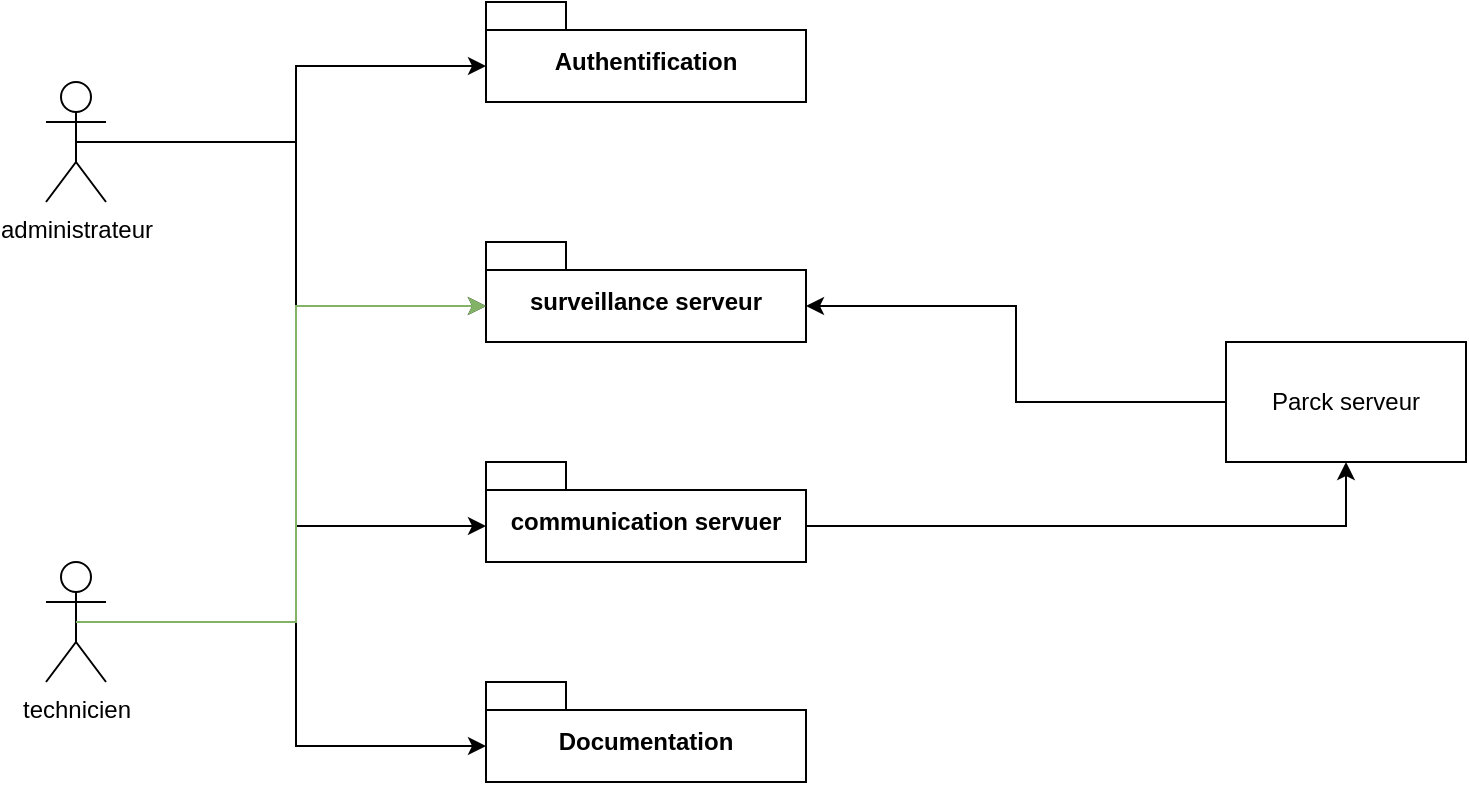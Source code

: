 <mxfile version="25.0.3">
  <diagram name="Page-1" id="_tUksmkvBip4xpnhy70Q">
    <mxGraphModel dx="1221" dy="733" grid="1" gridSize="10" guides="1" tooltips="1" connect="1" arrows="1" fold="1" page="1" pageScale="1" pageWidth="827" pageHeight="1169" math="0" shadow="0">
      <root>
        <mxCell id="0" />
        <mxCell id="1" parent="0" />
        <mxCell id="Gdvh8hW0Gq7doYu7CXL--1" value="administrateur" style="shape=umlActor;verticalLabelPosition=bottom;verticalAlign=top;html=1;outlineConnect=0;" vertex="1" parent="1">
          <mxGeometry x="70" y="80" width="30" height="60" as="geometry" />
        </mxCell>
        <mxCell id="Gdvh8hW0Gq7doYu7CXL--2" value="technicien" style="shape=umlActor;verticalLabelPosition=bottom;verticalAlign=top;html=1;outlineConnect=0;" vertex="1" parent="1">
          <mxGeometry x="70" y="320" width="30" height="60" as="geometry" />
        </mxCell>
        <mxCell id="Gdvh8hW0Gq7doYu7CXL--3" value="Parck serveur" style="rounded=0;whiteSpace=wrap;html=1;" vertex="1" parent="1">
          <mxGeometry x="660" y="210" width="120" height="60" as="geometry" />
        </mxCell>
        <mxCell id="Gdvh8hW0Gq7doYu7CXL--6" value="Authentification" style="shape=folder;fontStyle=1;spacingTop=10;tabWidth=40;tabHeight=14;tabPosition=left;html=1;whiteSpace=wrap;" vertex="1" parent="1">
          <mxGeometry x="290" y="40" width="160" height="50" as="geometry" />
        </mxCell>
        <mxCell id="Gdvh8hW0Gq7doYu7CXL--8" value="surveillance serveur" style="shape=folder;fontStyle=1;spacingTop=10;tabWidth=40;tabHeight=14;tabPosition=left;html=1;whiteSpace=wrap;" vertex="1" parent="1">
          <mxGeometry x="290" y="160" width="160" height="50" as="geometry" />
        </mxCell>
        <mxCell id="Gdvh8hW0Gq7doYu7CXL--9" style="edgeStyle=orthogonalEdgeStyle;rounded=0;orthogonalLoop=1;jettySize=auto;html=1;exitX=0.5;exitY=0.5;exitDx=0;exitDy=0;exitPerimeter=0;entryX=0;entryY=0;entryDx=0;entryDy=32;entryPerimeter=0;" edge="1" parent="1" source="Gdvh8hW0Gq7doYu7CXL--1" target="Gdvh8hW0Gq7doYu7CXL--6">
          <mxGeometry relative="1" as="geometry" />
        </mxCell>
        <mxCell id="Gdvh8hW0Gq7doYu7CXL--10" style="edgeStyle=orthogonalEdgeStyle;rounded=0;orthogonalLoop=1;jettySize=auto;html=1;exitX=0.5;exitY=0.5;exitDx=0;exitDy=0;exitPerimeter=0;entryX=0;entryY=0;entryDx=0;entryDy=32;entryPerimeter=0;" edge="1" parent="1" source="Gdvh8hW0Gq7doYu7CXL--1" target="Gdvh8hW0Gq7doYu7CXL--8">
          <mxGeometry relative="1" as="geometry" />
        </mxCell>
        <mxCell id="Gdvh8hW0Gq7doYu7CXL--12" style="edgeStyle=orthogonalEdgeStyle;rounded=0;orthogonalLoop=1;jettySize=auto;html=1;exitX=0;exitY=0.5;exitDx=0;exitDy=0;entryX=0;entryY=0;entryDx=160;entryDy=32;entryPerimeter=0;" edge="1" parent="1" source="Gdvh8hW0Gq7doYu7CXL--3" target="Gdvh8hW0Gq7doYu7CXL--8">
          <mxGeometry relative="1" as="geometry" />
        </mxCell>
        <mxCell id="Gdvh8hW0Gq7doYu7CXL--15" style="edgeStyle=orthogonalEdgeStyle;rounded=0;orthogonalLoop=1;jettySize=auto;html=1;exitX=0;exitY=0;exitDx=160;exitDy=32;exitPerimeter=0;entryX=0.5;entryY=1;entryDx=0;entryDy=0;" edge="1" parent="1" source="Gdvh8hW0Gq7doYu7CXL--13" target="Gdvh8hW0Gq7doYu7CXL--3">
          <mxGeometry relative="1" as="geometry" />
        </mxCell>
        <mxCell id="Gdvh8hW0Gq7doYu7CXL--13" value="communication servuer" style="shape=folder;fontStyle=1;spacingTop=10;tabWidth=40;tabHeight=14;tabPosition=left;html=1;whiteSpace=wrap;" vertex="1" parent="1">
          <mxGeometry x="290" y="270" width="160" height="50" as="geometry" />
        </mxCell>
        <mxCell id="Gdvh8hW0Gq7doYu7CXL--14" style="edgeStyle=orthogonalEdgeStyle;rounded=0;orthogonalLoop=1;jettySize=auto;html=1;exitX=0.5;exitY=0.5;exitDx=0;exitDy=0;exitPerimeter=0;entryX=0;entryY=0;entryDx=0;entryDy=32;entryPerimeter=0;" edge="1" parent="1" source="Gdvh8hW0Gq7doYu7CXL--1" target="Gdvh8hW0Gq7doYu7CXL--13">
          <mxGeometry relative="1" as="geometry" />
        </mxCell>
        <mxCell id="Gdvh8hW0Gq7doYu7CXL--16" value="Documentation" style="shape=folder;fontStyle=1;spacingTop=10;tabWidth=40;tabHeight=14;tabPosition=left;html=1;whiteSpace=wrap;" vertex="1" parent="1">
          <mxGeometry x="290" y="380" width="160" height="50" as="geometry" />
        </mxCell>
        <mxCell id="Gdvh8hW0Gq7doYu7CXL--17" style="edgeStyle=orthogonalEdgeStyle;rounded=0;orthogonalLoop=1;jettySize=auto;html=1;exitX=0.5;exitY=0.5;exitDx=0;exitDy=0;exitPerimeter=0;entryX=0;entryY=0;entryDx=0;entryDy=32;entryPerimeter=0;" edge="1" parent="1" source="Gdvh8hW0Gq7doYu7CXL--1" target="Gdvh8hW0Gq7doYu7CXL--16">
          <mxGeometry relative="1" as="geometry" />
        </mxCell>
        <mxCell id="Gdvh8hW0Gq7doYu7CXL--18" style="edgeStyle=orthogonalEdgeStyle;rounded=0;orthogonalLoop=1;jettySize=auto;html=1;exitX=0.5;exitY=0.5;exitDx=0;exitDy=0;exitPerimeter=0;entryX=0;entryY=0;entryDx=0;entryDy=32;entryPerimeter=0;fillColor=#d5e8d4;strokeColor=#82b366;" edge="1" parent="1" source="Gdvh8hW0Gq7doYu7CXL--2" target="Gdvh8hW0Gq7doYu7CXL--8">
          <mxGeometry relative="1" as="geometry" />
        </mxCell>
      </root>
    </mxGraphModel>
  </diagram>
</mxfile>
